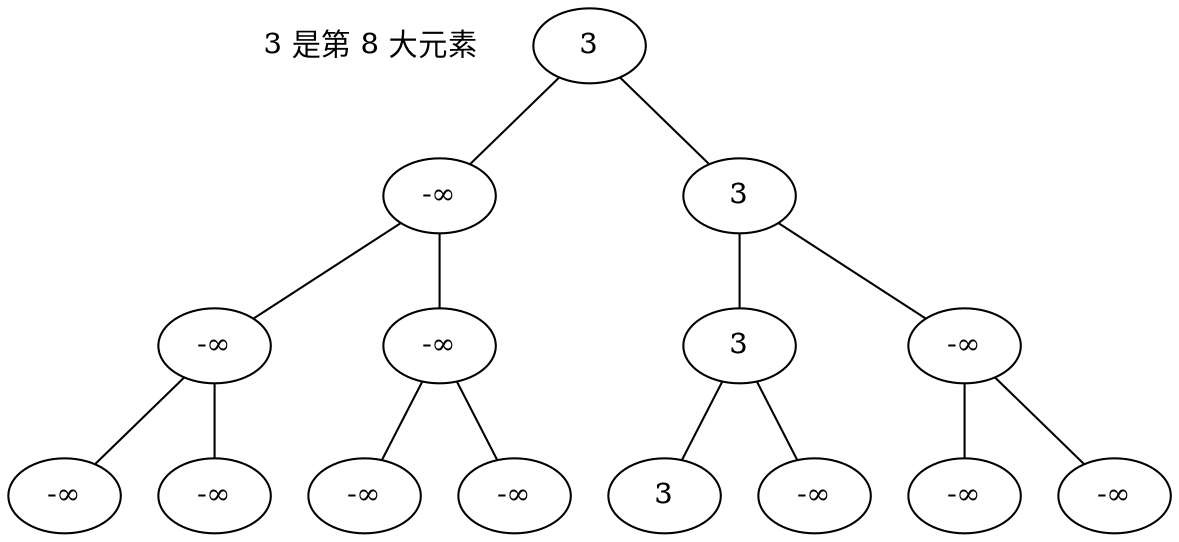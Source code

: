 graph action {
    // node [shape = circle];
	epoll [shape = plaintext, label = "3 是第 8 大元素"]
    node_11[label = "3"]
    node_21[label = "-∞"]
    node_22[label = "3"]
    node_31[label = "-∞"]
    node_32[label = "-∞"]
    node_33[label = "3"]
    node_34[label = "-∞"]
    node_41[label = "-∞"]
    node_42[label = "-∞"]
    node_43[label = "-∞"]
    node_44[label = "-∞"]
    node_45[label = "3"]
    node_46[label = "-∞"]
    node_47[label = "-∞"]
    node_48[label = "-∞"]

    node_11 -- node_21
    node_11 -- node_22

    node_21 -- node_31
    node_21 -- node_32
    node_22 -- node_33
    node_22 -- node_34

    node_31 -- node_41
    node_31 -- node_42
    node_32 -- node_43
    node_32 -- node_44
    node_33 -- node_45
    node_33 -- node_46
    node_34 -- node_47
    node_34 -- node_48
}
